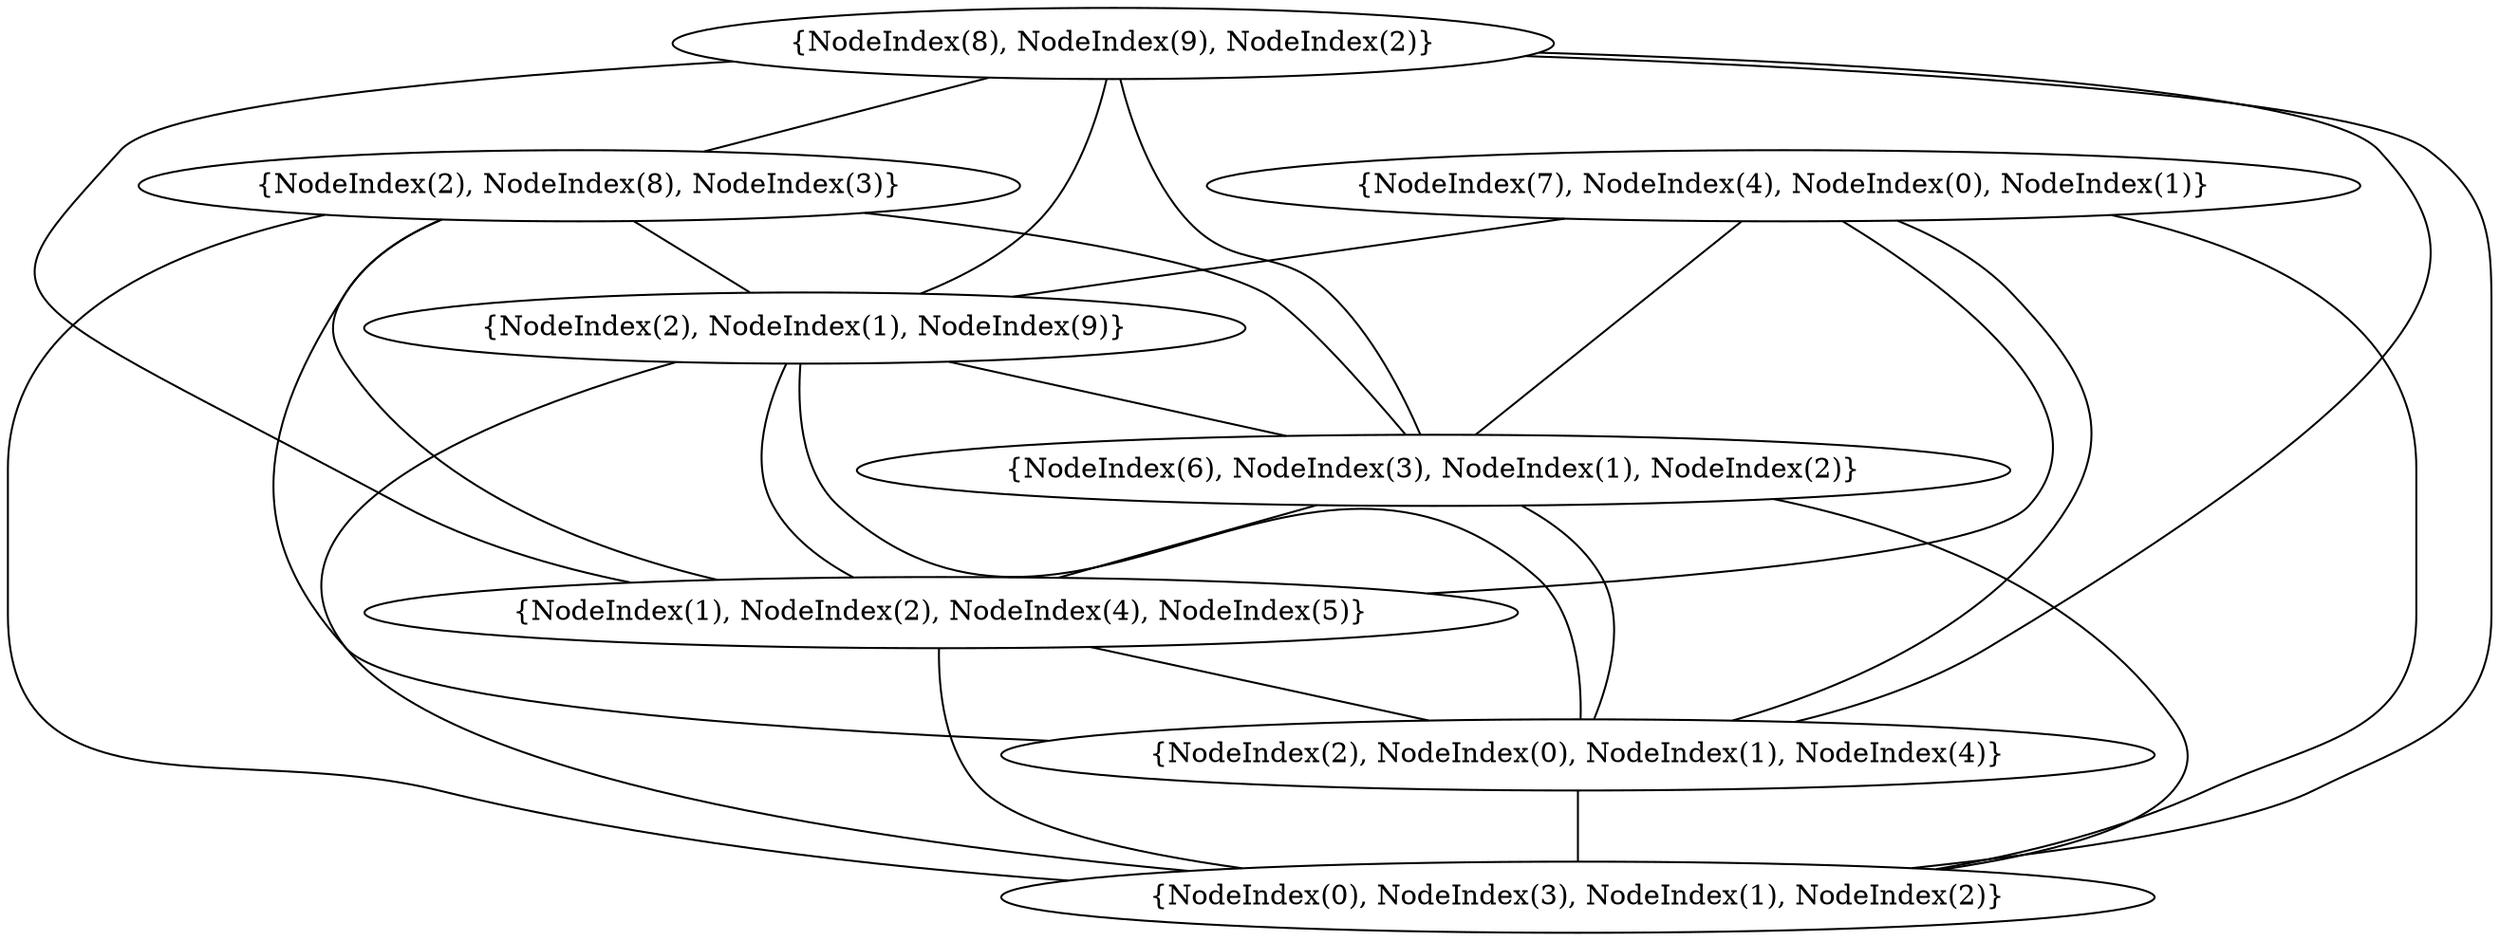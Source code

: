 graph {
    0 [ label = "{NodeIndex(0), NodeIndex(3), NodeIndex(1), NodeIndex(2)}" ]
    1 [ label = "{NodeIndex(2), NodeIndex(0), NodeIndex(1), NodeIndex(4)}" ]
    2 [ label = "{NodeIndex(1), NodeIndex(2), NodeIndex(4), NodeIndex(5)}" ]
    3 [ label = "{NodeIndex(6), NodeIndex(3), NodeIndex(1), NodeIndex(2)}" ]
    4 [ label = "{NodeIndex(2), NodeIndex(1), NodeIndex(9)}" ]
    5 [ label = "{NodeIndex(2), NodeIndex(8), NodeIndex(3)}" ]
    6 [ label = "{NodeIndex(8), NodeIndex(9), NodeIndex(2)}" ]
    7 [ label = "{NodeIndex(7), NodeIndex(4), NodeIndex(0), NodeIndex(1)}" ]
    1 -- 0 [ ]
    2 -- 0 [ ]
    2 -- 1 [ ]
    3 -- 0 [ ]
    3 -- 1 [ ]
    3 -- 2 [ ]
    4 -- 0 [ ]
    4 -- 1 [ ]
    4 -- 2 [ ]
    4 -- 3 [ ]
    5 -- 0 [ ]
    5 -- 1 [ ]
    5 -- 2 [ ]
    5 -- 3 [ ]
    5 -- 4 [ ]
    6 -- 0 [ ]
    6 -- 1 [ ]
    6 -- 2 [ ]
    6 -- 3 [ ]
    6 -- 4 [ ]
    6 -- 5 [ ]
    7 -- 0 [ ]
    7 -- 1 [ ]
    7 -- 2 [ ]
    7 -- 3 [ ]
    7 -- 4 [ ]
}
